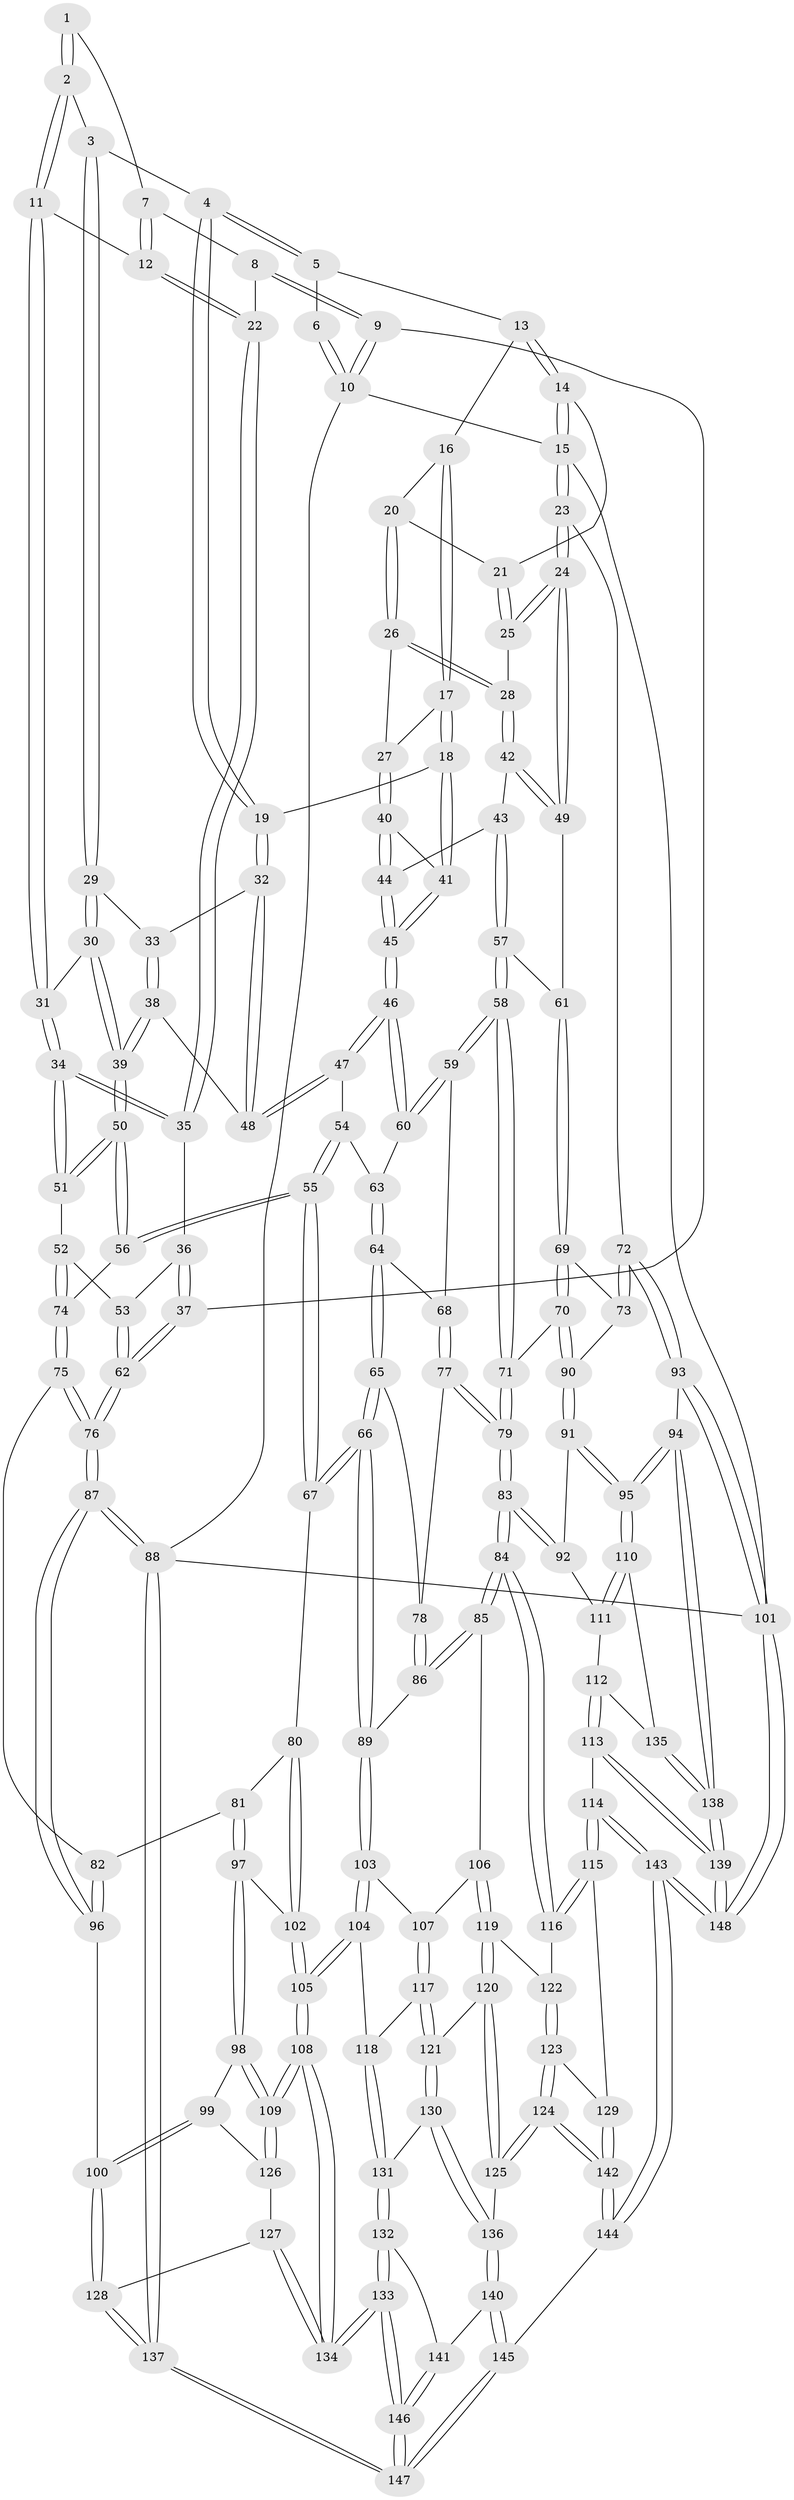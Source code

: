 // coarse degree distribution, {3: 0.1694915254237288, 7: 0.05084745762711865, 5: 0.2542372881355932, 4: 0.3898305084745763, 6: 0.0847457627118644, 9: 0.03389830508474576, 2: 0.01694915254237288}
// Generated by graph-tools (version 1.1) at 2025/21/03/04/25 18:21:27]
// undirected, 148 vertices, 367 edges
graph export_dot {
graph [start="1"]
  node [color=gray90,style=filled];
  1 [pos="+0.12076679039414648+0"];
  2 [pos="+0.27630148167529733+0.08759056858393645"];
  3 [pos="+0.3124146585086672+0.1055793902408314"];
  4 [pos="+0.486364695667989+0.050149758845573565"];
  5 [pos="+0.5549975364989707+0"];
  6 [pos="+0.07658696073568035+0"];
  7 [pos="+0.11618271969548985+0"];
  8 [pos="+0.028154514162565807+0.10598096834793624"];
  9 [pos="+0+0.12428433460909996"];
  10 [pos="+0+0"];
  11 [pos="+0.18229078147494565+0.16140699314534732"];
  12 [pos="+0.10845707173947364+0.14117813363595674"];
  13 [pos="+0.6338912554732551+0"];
  14 [pos="+1+0"];
  15 [pos="+1+0"];
  16 [pos="+0.6997191247036494+0"];
  17 [pos="+0.6966225484966598+0.13341373870637369"];
  18 [pos="+0.563441368199663+0.17009040491737312"];
  19 [pos="+0.4906252604953559+0.06457228360206038"];
  20 [pos="+0.8334669102702668+0.11379290153482789"];
  21 [pos="+0.9155412735025166+0.05709227928346102"];
  22 [pos="+0.10118786186772703+0.14762006097712754"];
  23 [pos="+1+0.3010963809220224"];
  24 [pos="+1+0.30094117016640154"];
  25 [pos="+0.9659300454408444+0.18004735129741542"];
  26 [pos="+0.8212894897158297+0.15399437984636727"];
  27 [pos="+0.7384790279721402+0.1805688454887153"];
  28 [pos="+0.8663786295998585+0.21620593503433375"];
  29 [pos="+0.3131785325564718+0.1565541529872673"];
  30 [pos="+0.2547165324128822+0.24882406891057393"];
  31 [pos="+0.20845268984369547+0.24477911002050318"];
  32 [pos="+0.42032566823297385+0.22193569720226908"];
  33 [pos="+0.32373550016870745+0.16941318979290595"];
  34 [pos="+0.16379263501018376+0.28160634399956663"];
  35 [pos="+0.053474290539118896+0.21278597033037236"];
  36 [pos="+0.029199671945814316+0.22209667592932764"];
  37 [pos="+0+0.18272936185547703"];
  38 [pos="+0.3737355804196518+0.30690466419753076"];
  39 [pos="+0.33209454288280976+0.33821389072936925"];
  40 [pos="+0.7280514804679437+0.21106504072140667"];
  41 [pos="+0.5662868493043074+0.18694045002684367"];
  42 [pos="+0.8621762777993005+0.2774370024877916"];
  43 [pos="+0.7690467345770762+0.3252309651356507"];
  44 [pos="+0.7191820709201334+0.2834858478757124"];
  45 [pos="+0.5686923342517872+0.30555563969320354"];
  46 [pos="+0.557504012747292+0.3212622949563529"];
  47 [pos="+0.5143557975179385+0.3155435277112412"];
  48 [pos="+0.41882889882730834+0.2889547090801325"];
  49 [pos="+0.9606317542285898+0.34119283211411366"];
  50 [pos="+0.31332043030190726+0.3961195696260077"];
  51 [pos="+0.16008267523383055+0.312962718070042"];
  52 [pos="+0.10065640374724284+0.39601099987763533"];
  53 [pos="+0.06361662840418321+0.3630749862200595"];
  54 [pos="+0.4154555802532083+0.41287547580201195"];
  55 [pos="+0.31732314046932675+0.4271868103105622"];
  56 [pos="+0.3127493666853609+0.4164923140673487"];
  57 [pos="+0.7699545376326093+0.3498856925979868"];
  58 [pos="+0.7479046950386248+0.4460168880285344"];
  59 [pos="+0.5627660311900176+0.3534424472387241"];
  60 [pos="+0.5585131216645369+0.3284563691266624"];
  61 [pos="+0.9101967930608363+0.4043080962184588"];
  62 [pos="+0+0.3367648482663187"];
  63 [pos="+0.43100005163950694+0.41678031322186737"];
  64 [pos="+0.49133975231871857+0.441286089475498"];
  65 [pos="+0.44351775998234455+0.5097755140214233"];
  66 [pos="+0.36095372059652486+0.5625016472801607"];
  67 [pos="+0.3343076360463635+0.5505662804191211"];
  68 [pos="+0.553380659390144+0.4027025645542278"];
  69 [pos="+0.907400805409594+0.4127151050763753"];
  70 [pos="+0.8004305885216387+0.48640024086829375"];
  71 [pos="+0.7549882755951112+0.48352257402503923"];
  72 [pos="+1+0.43264905124147096"];
  73 [pos="+0.9520326011424178+0.5103729758323875"];
  74 [pos="+0.10540698033431226+0.42853024681657087"];
  75 [pos="+0.09867981515713478+0.4467379577622774"];
  76 [pos="+0+0.5338028833630042"];
  77 [pos="+0.5839118552272887+0.4868113027830465"];
  78 [pos="+0.5378214026657699+0.5188509791868773"];
  79 [pos="+0.6928333175626541+0.5708380443127744"];
  80 [pos="+0.33126437282697807+0.5521819300204109"];
  81 [pos="+0.14636573203365627+0.5690115846033177"];
  82 [pos="+0.1404572011791891+0.5652791428382191"];
  83 [pos="+0.6870417293071854+0.6620780504845474"];
  84 [pos="+0.6687560904933021+0.6781402050755023"];
  85 [pos="+0.5179135048955505+0.6433156326832655"];
  86 [pos="+0.5041733291866953+0.63264547218669"];
  87 [pos="+0+0.6650155237477525"];
  88 [pos="+0+1"];
  89 [pos="+0.3823111130029343+0.5864751399594325"];
  90 [pos="+0.9142260528534384+0.5579904202618481"];
  91 [pos="+0.9177192509406294+0.5985530817282396"];
  92 [pos="+0.7587051488988164+0.6797360128984262"];
  93 [pos="+1+0.7508946317071562"];
  94 [pos="+1+0.744033831209624"];
  95 [pos="+1+0.7368992747973232"];
  96 [pos="+0+0.6765012335443671"];
  97 [pos="+0.15517393868174661+0.6907530711054901"];
  98 [pos="+0.14862910961292644+0.7000398712484664"];
  99 [pos="+0.04483394340066887+0.751474574727347"];
  100 [pos="+0.030064740484986804+0.7489602341534006"];
  101 [pos="+1+1"];
  102 [pos="+0.2579450970686192+0.7049036752087967"];
  103 [pos="+0.38321511585989554+0.6804853903292634"];
  104 [pos="+0.28887930598234873+0.7852304188420199"];
  105 [pos="+0.28854154185292213+0.7852096229608252"];
  106 [pos="+0.44955924637229366+0.7723666155948741"];
  107 [pos="+0.4329580866240815+0.7695998758389311"];
  108 [pos="+0.21312257701926524+0.8487654963545668"];
  109 [pos="+0.21059054239143182+0.8458167207213003"];
  110 [pos="+0.9406459769443505+0.775371631960574"];
  111 [pos="+0.771175405854077+0.6909884985585615"];
  112 [pos="+0.8148290736364333+0.8319336032950503"];
  113 [pos="+0.7570994549177673+0.8905761214272803"];
  114 [pos="+0.661379663397557+0.8272888896269753"];
  115 [pos="+0.6514660612606495+0.8106572025638311"];
  116 [pos="+0.6633420382358256+0.6984179602010071"];
  117 [pos="+0.38691994626238596+0.7940818171960121"];
  118 [pos="+0.31779756117201524+0.7974723291818016"];
  119 [pos="+0.4522941853950885+0.7748738638853897"];
  120 [pos="+0.45868139266788327+0.8544141490031985"];
  121 [pos="+0.3998814870546879+0.8576847160652733"];
  122 [pos="+0.4757894073091023+0.7794524404825426"];
  123 [pos="+0.5615243025768741+0.842618758565506"];
  124 [pos="+0.48036202642575065+0.8869968216915968"];
  125 [pos="+0.47609554221147343+0.8843631396165711"];
  126 [pos="+0.05096658187733342+0.758510169046353"];
  127 [pos="+0.09160270715192344+0.8597080600640202"];
  128 [pos="+0.027351253032435262+0.9077424151363275"];
  129 [pos="+0.5769951721005557+0.8423943336540058"];
  130 [pos="+0.3940154153191869+0.8683028371730009"];
  131 [pos="+0.3495787119866213+0.8751210288843113"];
  132 [pos="+0.3444812262776671+0.8914593356683517"];
  133 [pos="+0.20690535054305817+0.9320549436416761"];
  134 [pos="+0.20255482689215643+0.8948168233657225"];
  135 [pos="+0.8986365278371492+0.825641408661397"];
  136 [pos="+0.41130536746517116+0.9052045993137745"];
  137 [pos="+0+1"];
  138 [pos="+0.8829916986599884+0.9812759135627349"];
  139 [pos="+0.8473623787926305+1"];
  140 [pos="+0.3981314025047072+0.9302130541661447"];
  141 [pos="+0.35898986090939117+0.9165350458115057"];
  142 [pos="+0.5214725519225396+1"];
  143 [pos="+0.5759205733559056+1"];
  144 [pos="+0.5258976875578311+1"];
  145 [pos="+0.4818625227022403+1"];
  146 [pos="+0.1819439708731694+1"];
  147 [pos="+0.16521950874825664+1"];
  148 [pos="+0.8658779385955919+1"];
  1 -- 2;
  1 -- 2;
  1 -- 7;
  2 -- 3;
  2 -- 11;
  2 -- 11;
  3 -- 4;
  3 -- 29;
  3 -- 29;
  4 -- 5;
  4 -- 5;
  4 -- 19;
  4 -- 19;
  5 -- 6;
  5 -- 13;
  6 -- 10;
  6 -- 10;
  7 -- 8;
  7 -- 12;
  7 -- 12;
  8 -- 9;
  8 -- 9;
  8 -- 22;
  9 -- 10;
  9 -- 10;
  9 -- 37;
  10 -- 15;
  10 -- 88;
  11 -- 12;
  11 -- 31;
  11 -- 31;
  12 -- 22;
  12 -- 22;
  13 -- 14;
  13 -- 14;
  13 -- 16;
  14 -- 15;
  14 -- 15;
  14 -- 21;
  15 -- 23;
  15 -- 23;
  15 -- 101;
  16 -- 17;
  16 -- 17;
  16 -- 20;
  17 -- 18;
  17 -- 18;
  17 -- 27;
  18 -- 19;
  18 -- 41;
  18 -- 41;
  19 -- 32;
  19 -- 32;
  20 -- 21;
  20 -- 26;
  20 -- 26;
  21 -- 25;
  21 -- 25;
  22 -- 35;
  22 -- 35;
  23 -- 24;
  23 -- 24;
  23 -- 72;
  24 -- 25;
  24 -- 25;
  24 -- 49;
  24 -- 49;
  25 -- 28;
  26 -- 27;
  26 -- 28;
  26 -- 28;
  27 -- 40;
  27 -- 40;
  28 -- 42;
  28 -- 42;
  29 -- 30;
  29 -- 30;
  29 -- 33;
  30 -- 31;
  30 -- 39;
  30 -- 39;
  31 -- 34;
  31 -- 34;
  32 -- 33;
  32 -- 48;
  32 -- 48;
  33 -- 38;
  33 -- 38;
  34 -- 35;
  34 -- 35;
  34 -- 51;
  34 -- 51;
  35 -- 36;
  36 -- 37;
  36 -- 37;
  36 -- 53;
  37 -- 62;
  37 -- 62;
  38 -- 39;
  38 -- 39;
  38 -- 48;
  39 -- 50;
  39 -- 50;
  40 -- 41;
  40 -- 44;
  40 -- 44;
  41 -- 45;
  41 -- 45;
  42 -- 43;
  42 -- 49;
  42 -- 49;
  43 -- 44;
  43 -- 57;
  43 -- 57;
  44 -- 45;
  44 -- 45;
  45 -- 46;
  45 -- 46;
  46 -- 47;
  46 -- 47;
  46 -- 60;
  46 -- 60;
  47 -- 48;
  47 -- 48;
  47 -- 54;
  49 -- 61;
  50 -- 51;
  50 -- 51;
  50 -- 56;
  50 -- 56;
  51 -- 52;
  52 -- 53;
  52 -- 74;
  52 -- 74;
  53 -- 62;
  53 -- 62;
  54 -- 55;
  54 -- 55;
  54 -- 63;
  55 -- 56;
  55 -- 56;
  55 -- 67;
  55 -- 67;
  56 -- 74;
  57 -- 58;
  57 -- 58;
  57 -- 61;
  58 -- 59;
  58 -- 59;
  58 -- 71;
  58 -- 71;
  59 -- 60;
  59 -- 60;
  59 -- 68;
  60 -- 63;
  61 -- 69;
  61 -- 69;
  62 -- 76;
  62 -- 76;
  63 -- 64;
  63 -- 64;
  64 -- 65;
  64 -- 65;
  64 -- 68;
  65 -- 66;
  65 -- 66;
  65 -- 78;
  66 -- 67;
  66 -- 67;
  66 -- 89;
  66 -- 89;
  67 -- 80;
  68 -- 77;
  68 -- 77;
  69 -- 70;
  69 -- 70;
  69 -- 73;
  70 -- 71;
  70 -- 90;
  70 -- 90;
  71 -- 79;
  71 -- 79;
  72 -- 73;
  72 -- 73;
  72 -- 93;
  72 -- 93;
  73 -- 90;
  74 -- 75;
  74 -- 75;
  75 -- 76;
  75 -- 76;
  75 -- 82;
  76 -- 87;
  76 -- 87;
  77 -- 78;
  77 -- 79;
  77 -- 79;
  78 -- 86;
  78 -- 86;
  79 -- 83;
  79 -- 83;
  80 -- 81;
  80 -- 102;
  80 -- 102;
  81 -- 82;
  81 -- 97;
  81 -- 97;
  82 -- 96;
  82 -- 96;
  83 -- 84;
  83 -- 84;
  83 -- 92;
  83 -- 92;
  84 -- 85;
  84 -- 85;
  84 -- 116;
  84 -- 116;
  85 -- 86;
  85 -- 86;
  85 -- 106;
  86 -- 89;
  87 -- 88;
  87 -- 88;
  87 -- 96;
  87 -- 96;
  88 -- 137;
  88 -- 137;
  88 -- 101;
  89 -- 103;
  89 -- 103;
  90 -- 91;
  90 -- 91;
  91 -- 92;
  91 -- 95;
  91 -- 95;
  92 -- 111;
  93 -- 94;
  93 -- 101;
  93 -- 101;
  94 -- 95;
  94 -- 95;
  94 -- 138;
  94 -- 138;
  95 -- 110;
  95 -- 110;
  96 -- 100;
  97 -- 98;
  97 -- 98;
  97 -- 102;
  98 -- 99;
  98 -- 109;
  98 -- 109;
  99 -- 100;
  99 -- 100;
  99 -- 126;
  100 -- 128;
  100 -- 128;
  101 -- 148;
  101 -- 148;
  102 -- 105;
  102 -- 105;
  103 -- 104;
  103 -- 104;
  103 -- 107;
  104 -- 105;
  104 -- 105;
  104 -- 118;
  105 -- 108;
  105 -- 108;
  106 -- 107;
  106 -- 119;
  106 -- 119;
  107 -- 117;
  107 -- 117;
  108 -- 109;
  108 -- 109;
  108 -- 134;
  108 -- 134;
  109 -- 126;
  109 -- 126;
  110 -- 111;
  110 -- 111;
  110 -- 135;
  111 -- 112;
  112 -- 113;
  112 -- 113;
  112 -- 135;
  113 -- 114;
  113 -- 139;
  113 -- 139;
  114 -- 115;
  114 -- 115;
  114 -- 143;
  114 -- 143;
  115 -- 116;
  115 -- 116;
  115 -- 129;
  116 -- 122;
  117 -- 118;
  117 -- 121;
  117 -- 121;
  118 -- 131;
  118 -- 131;
  119 -- 120;
  119 -- 120;
  119 -- 122;
  120 -- 121;
  120 -- 125;
  120 -- 125;
  121 -- 130;
  121 -- 130;
  122 -- 123;
  122 -- 123;
  123 -- 124;
  123 -- 124;
  123 -- 129;
  124 -- 125;
  124 -- 125;
  124 -- 142;
  124 -- 142;
  125 -- 136;
  126 -- 127;
  127 -- 128;
  127 -- 134;
  127 -- 134;
  128 -- 137;
  128 -- 137;
  129 -- 142;
  129 -- 142;
  130 -- 131;
  130 -- 136;
  130 -- 136;
  131 -- 132;
  131 -- 132;
  132 -- 133;
  132 -- 133;
  132 -- 141;
  133 -- 134;
  133 -- 134;
  133 -- 146;
  133 -- 146;
  135 -- 138;
  135 -- 138;
  136 -- 140;
  136 -- 140;
  137 -- 147;
  137 -- 147;
  138 -- 139;
  138 -- 139;
  139 -- 148;
  139 -- 148;
  140 -- 141;
  140 -- 145;
  140 -- 145;
  141 -- 146;
  141 -- 146;
  142 -- 144;
  142 -- 144;
  143 -- 144;
  143 -- 144;
  143 -- 148;
  143 -- 148;
  144 -- 145;
  145 -- 147;
  145 -- 147;
  146 -- 147;
  146 -- 147;
}
